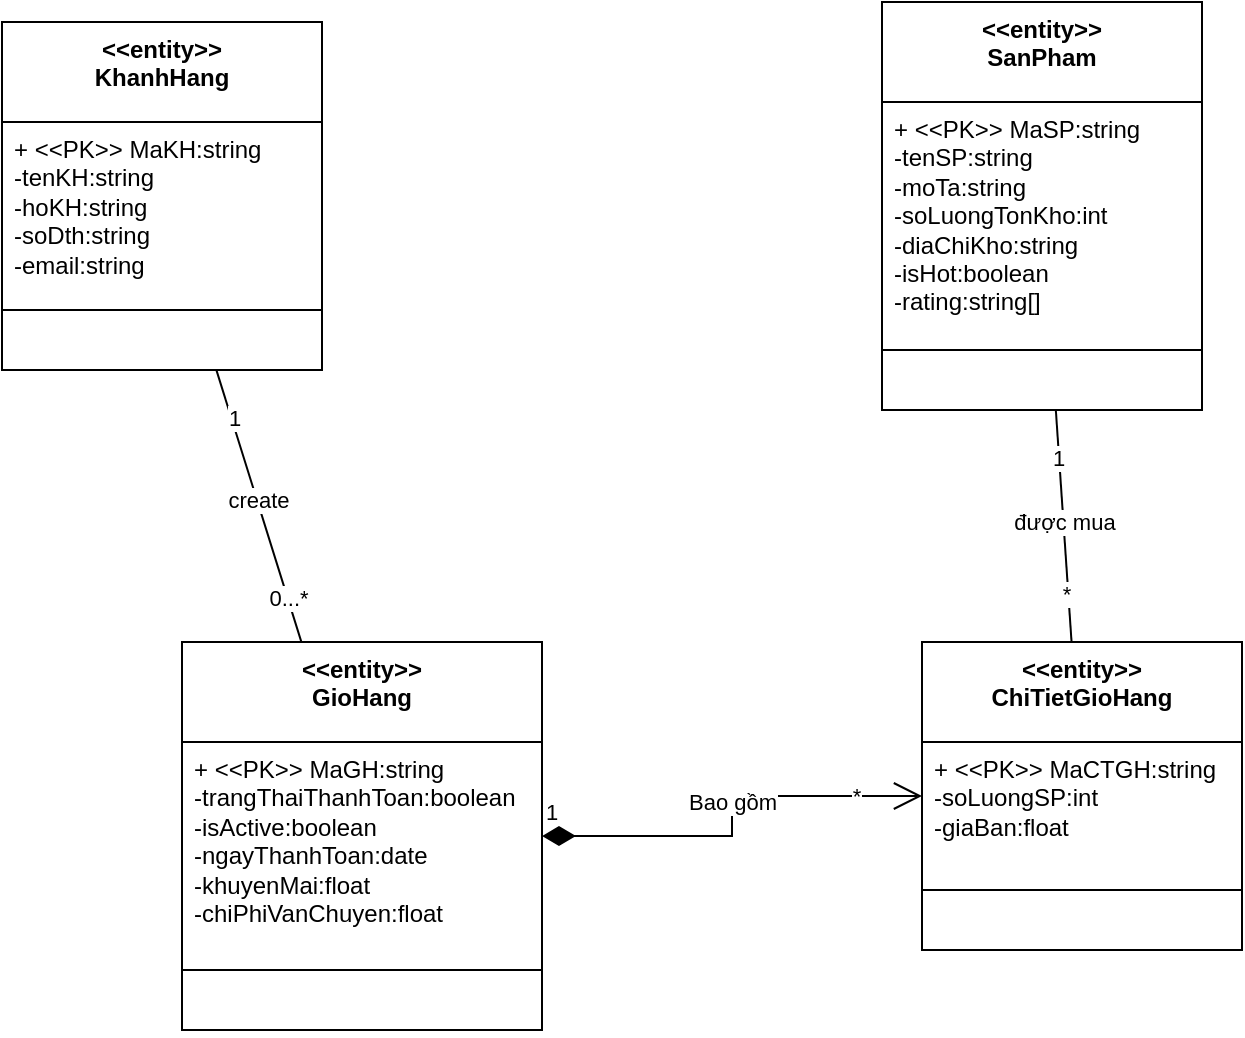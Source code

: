 <mxfile version="23.1.5" type="device">
  <diagram name="Page-1" id="BZtu9oaPucpnVhGsQ25f">
    <mxGraphModel dx="1050" dy="621" grid="1" gridSize="10" guides="1" tooltips="1" connect="1" arrows="1" fold="1" page="1" pageScale="1" pageWidth="850" pageHeight="1100" math="0" shadow="0">
      <root>
        <mxCell id="0" />
        <mxCell id="1" parent="0" />
        <mxCell id="RGiubKr4RoBUatX5sh4l-1" value="&amp;lt;&amp;lt;entity&amp;gt;&amp;gt;&lt;br&gt;KhanhHang" style="swimlane;fontStyle=1;align=center;verticalAlign=top;childLayout=stackLayout;horizontal=1;startSize=50;horizontalStack=0;resizeParent=1;resizeParentMax=0;resizeLast=0;collapsible=1;marginBottom=0;whiteSpace=wrap;html=1;" vertex="1" parent="1">
          <mxGeometry x="120" y="80" width="160" height="174" as="geometry" />
        </mxCell>
        <mxCell id="RGiubKr4RoBUatX5sh4l-2" value="+ &amp;lt;&amp;lt;PK&amp;gt;&amp;gt; MaKH:string&lt;br&gt;-tenKH:string&lt;br&gt;-hoKH:string&lt;br&gt;-soDth:string&lt;br&gt;-email:string" style="text;strokeColor=none;fillColor=none;align=left;verticalAlign=top;spacingLeft=4;spacingRight=4;overflow=hidden;rotatable=0;points=[[0,0.5],[1,0.5]];portConstraint=eastwest;whiteSpace=wrap;html=1;" vertex="1" parent="RGiubKr4RoBUatX5sh4l-1">
          <mxGeometry y="50" width="160" height="90" as="geometry" />
        </mxCell>
        <mxCell id="RGiubKr4RoBUatX5sh4l-3" value="" style="line;strokeWidth=1;fillColor=none;align=left;verticalAlign=middle;spacingTop=-1;spacingLeft=3;spacingRight=3;rotatable=0;labelPosition=right;points=[];portConstraint=eastwest;strokeColor=inherit;" vertex="1" parent="RGiubKr4RoBUatX5sh4l-1">
          <mxGeometry y="140" width="160" height="8" as="geometry" />
        </mxCell>
        <mxCell id="RGiubKr4RoBUatX5sh4l-4" value="&amp;nbsp;" style="text;strokeColor=none;fillColor=none;align=left;verticalAlign=top;spacingLeft=4;spacingRight=4;overflow=hidden;rotatable=0;points=[[0,0.5],[1,0.5]];portConstraint=eastwest;whiteSpace=wrap;html=1;" vertex="1" parent="RGiubKr4RoBUatX5sh4l-1">
          <mxGeometry y="148" width="160" height="26" as="geometry" />
        </mxCell>
        <mxCell id="RGiubKr4RoBUatX5sh4l-9" value="&amp;lt;&amp;lt;entity&amp;gt;&amp;gt;&lt;br&gt;SanPham" style="swimlane;fontStyle=1;align=center;verticalAlign=top;childLayout=stackLayout;horizontal=1;startSize=50;horizontalStack=0;resizeParent=1;resizeParentMax=0;resizeLast=0;collapsible=1;marginBottom=0;whiteSpace=wrap;html=1;" vertex="1" parent="1">
          <mxGeometry x="560" y="70" width="160" height="204" as="geometry" />
        </mxCell>
        <mxCell id="RGiubKr4RoBUatX5sh4l-10" value="+ &amp;lt;&amp;lt;PK&amp;gt;&amp;gt; MaSP:string&lt;br&gt;-tenSP:string&lt;br&gt;-moTa:string&lt;br&gt;-soLuongTonKho:int&lt;br&gt;-diaChiKho:string&lt;br&gt;-isHot:boolean&lt;br&gt;-rating:string[]" style="text;strokeColor=none;fillColor=none;align=left;verticalAlign=top;spacingLeft=4;spacingRight=4;overflow=hidden;rotatable=0;points=[[0,0.5],[1,0.5]];portConstraint=eastwest;whiteSpace=wrap;html=1;" vertex="1" parent="RGiubKr4RoBUatX5sh4l-9">
          <mxGeometry y="50" width="160" height="120" as="geometry" />
        </mxCell>
        <mxCell id="RGiubKr4RoBUatX5sh4l-11" value="" style="line;strokeWidth=1;fillColor=none;align=left;verticalAlign=middle;spacingTop=-1;spacingLeft=3;spacingRight=3;rotatable=0;labelPosition=right;points=[];portConstraint=eastwest;strokeColor=inherit;" vertex="1" parent="RGiubKr4RoBUatX5sh4l-9">
          <mxGeometry y="170" width="160" height="8" as="geometry" />
        </mxCell>
        <mxCell id="RGiubKr4RoBUatX5sh4l-12" value="&amp;nbsp;" style="text;strokeColor=none;fillColor=none;align=left;verticalAlign=top;spacingLeft=4;spacingRight=4;overflow=hidden;rotatable=0;points=[[0,0.5],[1,0.5]];portConstraint=eastwest;whiteSpace=wrap;html=1;" vertex="1" parent="RGiubKr4RoBUatX5sh4l-9">
          <mxGeometry y="178" width="160" height="26" as="geometry" />
        </mxCell>
        <mxCell id="RGiubKr4RoBUatX5sh4l-13" value="&amp;lt;&amp;lt;entity&amp;gt;&amp;gt;&lt;br&gt;GioHang" style="swimlane;fontStyle=1;align=center;verticalAlign=top;childLayout=stackLayout;horizontal=1;startSize=50;horizontalStack=0;resizeParent=1;resizeParentMax=0;resizeLast=0;collapsible=1;marginBottom=0;whiteSpace=wrap;html=1;" vertex="1" parent="1">
          <mxGeometry x="210" y="390" width="180" height="194" as="geometry" />
        </mxCell>
        <mxCell id="RGiubKr4RoBUatX5sh4l-14" value="+ &amp;lt;&amp;lt;PK&amp;gt;&amp;gt; MaGH:string&lt;br&gt;-trangThaiThanhToan:boolean&lt;br&gt;-isActive:boolean&lt;br&gt;-ngayThanhToan:date&lt;br&gt;-khuyenMai:float&lt;br&gt;-chiPhiVanChuyen:float&lt;br&gt;&lt;br&gt;&lt;div&gt;&lt;br&gt;&lt;/div&gt;" style="text;strokeColor=none;fillColor=none;align=left;verticalAlign=top;spacingLeft=4;spacingRight=4;overflow=hidden;rotatable=0;points=[[0,0.5],[1,0.5]];portConstraint=eastwest;whiteSpace=wrap;html=1;" vertex="1" parent="RGiubKr4RoBUatX5sh4l-13">
          <mxGeometry y="50" width="180" height="110" as="geometry" />
        </mxCell>
        <mxCell id="RGiubKr4RoBUatX5sh4l-15" value="" style="line;strokeWidth=1;fillColor=none;align=left;verticalAlign=middle;spacingTop=-1;spacingLeft=3;spacingRight=3;rotatable=0;labelPosition=right;points=[];portConstraint=eastwest;strokeColor=inherit;" vertex="1" parent="RGiubKr4RoBUatX5sh4l-13">
          <mxGeometry y="160" width="180" height="8" as="geometry" />
        </mxCell>
        <mxCell id="RGiubKr4RoBUatX5sh4l-16" value="&amp;nbsp;" style="text;strokeColor=none;fillColor=none;align=left;verticalAlign=top;spacingLeft=4;spacingRight=4;overflow=hidden;rotatable=0;points=[[0,0.5],[1,0.5]];portConstraint=eastwest;whiteSpace=wrap;html=1;" vertex="1" parent="RGiubKr4RoBUatX5sh4l-13">
          <mxGeometry y="168" width="180" height="26" as="geometry" />
        </mxCell>
        <mxCell id="RGiubKr4RoBUatX5sh4l-17" style="rounded=0;orthogonalLoop=1;jettySize=auto;html=1;endArrow=none;endFill=0;" edge="1" parent="1" source="RGiubKr4RoBUatX5sh4l-1" target="RGiubKr4RoBUatX5sh4l-13">
          <mxGeometry relative="1" as="geometry" />
        </mxCell>
        <mxCell id="RGiubKr4RoBUatX5sh4l-18" value="create" style="edgeLabel;html=1;align=center;verticalAlign=middle;resizable=0;points=[];fontFamily=Helvetica;fontSize=11;fontColor=default;labelBackgroundColor=default;" vertex="1" connectable="0" parent="RGiubKr4RoBUatX5sh4l-17">
          <mxGeometry x="-0.048" relative="1" as="geometry">
            <mxPoint as="offset" />
          </mxGeometry>
        </mxCell>
        <mxCell id="RGiubKr4RoBUatX5sh4l-19" value="0...*" style="edgeLabel;html=1;align=center;verticalAlign=middle;resizable=0;points=[];fontFamily=Helvetica;fontSize=11;fontColor=default;labelBackgroundColor=default;" vertex="1" connectable="0" parent="RGiubKr4RoBUatX5sh4l-17">
          <mxGeometry x="0.679" relative="1" as="geometry">
            <mxPoint as="offset" />
          </mxGeometry>
        </mxCell>
        <mxCell id="RGiubKr4RoBUatX5sh4l-20" value="1" style="edgeLabel;html=1;align=center;verticalAlign=middle;resizable=0;points=[];fontFamily=Helvetica;fontSize=11;fontColor=default;labelBackgroundColor=default;" vertex="1" connectable="0" parent="RGiubKr4RoBUatX5sh4l-17">
          <mxGeometry x="-0.651" y="1" relative="1" as="geometry">
            <mxPoint as="offset" />
          </mxGeometry>
        </mxCell>
        <mxCell id="RGiubKr4RoBUatX5sh4l-21" value="&amp;lt;&amp;lt;entity&amp;gt;&amp;gt;&lt;br&gt;ChiTietGioHang" style="swimlane;fontStyle=1;align=center;verticalAlign=top;childLayout=stackLayout;horizontal=1;startSize=50;horizontalStack=0;resizeParent=1;resizeParentMax=0;resizeLast=0;collapsible=1;marginBottom=0;whiteSpace=wrap;html=1;" vertex="1" parent="1">
          <mxGeometry x="580" y="390" width="160" height="154" as="geometry" />
        </mxCell>
        <mxCell id="RGiubKr4RoBUatX5sh4l-22" value="+ &amp;lt;&amp;lt;PK&amp;gt;&amp;gt; MaCTGH:string&lt;br&gt;-soLuongSP:int&lt;br&gt;-giaBan:float&lt;br&gt;&lt;br&gt;&lt;br&gt;&lt;div&gt;&lt;br&gt;&lt;/div&gt;" style="text;strokeColor=none;fillColor=none;align=left;verticalAlign=top;spacingLeft=4;spacingRight=4;overflow=hidden;rotatable=0;points=[[0,0.5],[1,0.5]];portConstraint=eastwest;whiteSpace=wrap;html=1;" vertex="1" parent="RGiubKr4RoBUatX5sh4l-21">
          <mxGeometry y="50" width="160" height="70" as="geometry" />
        </mxCell>
        <mxCell id="RGiubKr4RoBUatX5sh4l-23" value="" style="line;strokeWidth=1;fillColor=none;align=left;verticalAlign=middle;spacingTop=-1;spacingLeft=3;spacingRight=3;rotatable=0;labelPosition=right;points=[];portConstraint=eastwest;strokeColor=inherit;" vertex="1" parent="RGiubKr4RoBUatX5sh4l-21">
          <mxGeometry y="120" width="160" height="8" as="geometry" />
        </mxCell>
        <mxCell id="RGiubKr4RoBUatX5sh4l-24" value="&amp;nbsp;" style="text;strokeColor=none;fillColor=none;align=left;verticalAlign=top;spacingLeft=4;spacingRight=4;overflow=hidden;rotatable=0;points=[[0,0.5],[1,0.5]];portConstraint=eastwest;whiteSpace=wrap;html=1;" vertex="1" parent="RGiubKr4RoBUatX5sh4l-21">
          <mxGeometry y="128" width="160" height="26" as="geometry" />
        </mxCell>
        <mxCell id="RGiubKr4RoBUatX5sh4l-25" value="1" style="endArrow=open;html=1;endSize=12;startArrow=diamondThin;startSize=14;startFill=1;edgeStyle=orthogonalEdgeStyle;align=left;verticalAlign=bottom;rounded=0;strokeColor=default;fontFamily=Helvetica;fontSize=11;fontColor=default;labelBackgroundColor=default;" edge="1" parent="1" source="RGiubKr4RoBUatX5sh4l-13" target="RGiubKr4RoBUatX5sh4l-21">
          <mxGeometry x="-1" y="3" relative="1" as="geometry">
            <mxPoint x="420" y="370" as="sourcePoint" />
            <mxPoint x="580" y="370" as="targetPoint" />
          </mxGeometry>
        </mxCell>
        <mxCell id="RGiubKr4RoBUatX5sh4l-27" value="Bao gồm" style="edgeLabel;html=1;align=center;verticalAlign=middle;resizable=0;points=[];fontFamily=Helvetica;fontSize=11;fontColor=default;labelBackgroundColor=default;" vertex="1" connectable="0" parent="RGiubKr4RoBUatX5sh4l-25">
          <mxGeometry x="0.069" relative="1" as="geometry">
            <mxPoint as="offset" />
          </mxGeometry>
        </mxCell>
        <mxCell id="RGiubKr4RoBUatX5sh4l-28" value="*" style="edgeLabel;html=1;align=center;verticalAlign=middle;resizable=0;points=[];fontFamily=Helvetica;fontSize=11;fontColor=default;labelBackgroundColor=default;" vertex="1" connectable="0" parent="RGiubKr4RoBUatX5sh4l-25">
          <mxGeometry x="0.683" relative="1" as="geometry">
            <mxPoint as="offset" />
          </mxGeometry>
        </mxCell>
        <mxCell id="RGiubKr4RoBUatX5sh4l-29" style="edgeStyle=none;rounded=0;orthogonalLoop=1;jettySize=auto;html=1;strokeColor=default;align=center;verticalAlign=middle;fontFamily=Helvetica;fontSize=11;fontColor=default;labelBackgroundColor=default;endArrow=none;endFill=0;" edge="1" parent="1" source="RGiubKr4RoBUatX5sh4l-9" target="RGiubKr4RoBUatX5sh4l-21">
          <mxGeometry relative="1" as="geometry" />
        </mxCell>
        <mxCell id="RGiubKr4RoBUatX5sh4l-30" value="được mua" style="edgeLabel;html=1;align=center;verticalAlign=middle;resizable=0;points=[];fontFamily=Helvetica;fontSize=11;fontColor=default;labelBackgroundColor=default;" vertex="1" connectable="0" parent="RGiubKr4RoBUatX5sh4l-29">
          <mxGeometry x="-0.044" relative="1" as="geometry">
            <mxPoint as="offset" />
          </mxGeometry>
        </mxCell>
        <mxCell id="RGiubKr4RoBUatX5sh4l-31" value="*" style="edgeLabel;html=1;align=center;verticalAlign=middle;resizable=0;points=[];fontFamily=Helvetica;fontSize=11;fontColor=default;labelBackgroundColor=default;" vertex="1" connectable="0" parent="RGiubKr4RoBUatX5sh4l-29">
          <mxGeometry x="0.572" y="-1" relative="1" as="geometry">
            <mxPoint as="offset" />
          </mxGeometry>
        </mxCell>
        <mxCell id="RGiubKr4RoBUatX5sh4l-32" value="1" style="edgeLabel;html=1;align=center;verticalAlign=middle;resizable=0;points=[];fontFamily=Helvetica;fontSize=11;fontColor=default;labelBackgroundColor=default;" vertex="1" connectable="0" parent="RGiubKr4RoBUatX5sh4l-29">
          <mxGeometry x="-0.592" y="-1" relative="1" as="geometry">
            <mxPoint as="offset" />
          </mxGeometry>
        </mxCell>
      </root>
    </mxGraphModel>
  </diagram>
</mxfile>
